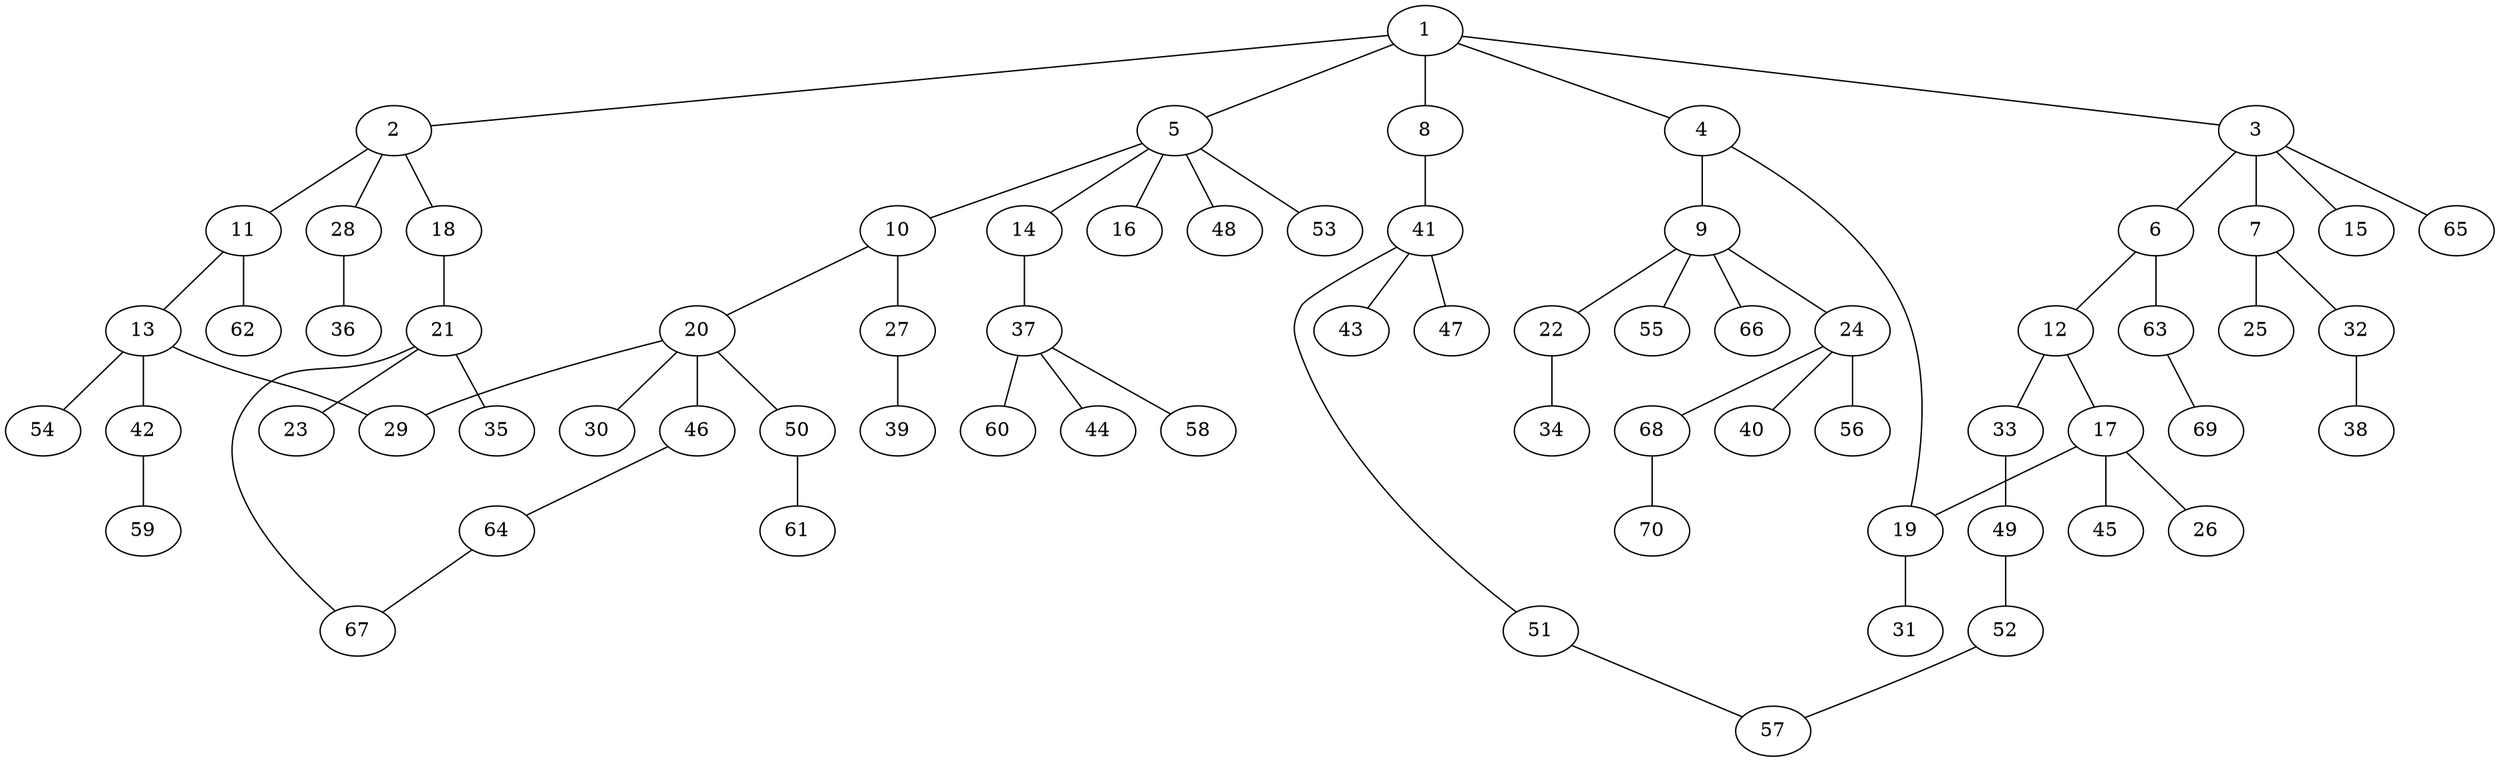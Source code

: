 graph graphname {1--2
1--3
1--4
1--5
1--8
2--11
2--18
2--28
3--6
3--7
3--15
3--65
4--9
4--19
5--10
5--14
5--16
5--48
5--53
6--12
6--63
7--25
7--32
8--41
9--22
9--24
9--55
9--66
10--20
10--27
11--13
11--62
12--17
12--33
13--29
13--42
13--54
14--37
17--19
17--26
17--45
18--21
19--31
20--29
20--30
20--46
20--50
21--23
21--35
21--67
22--34
24--40
24--56
24--68
27--39
28--36
32--38
33--49
37--44
37--58
37--60
41--43
41--47
41--51
42--59
46--64
49--52
50--61
51--57
52--57
63--69
64--67
68--70
}